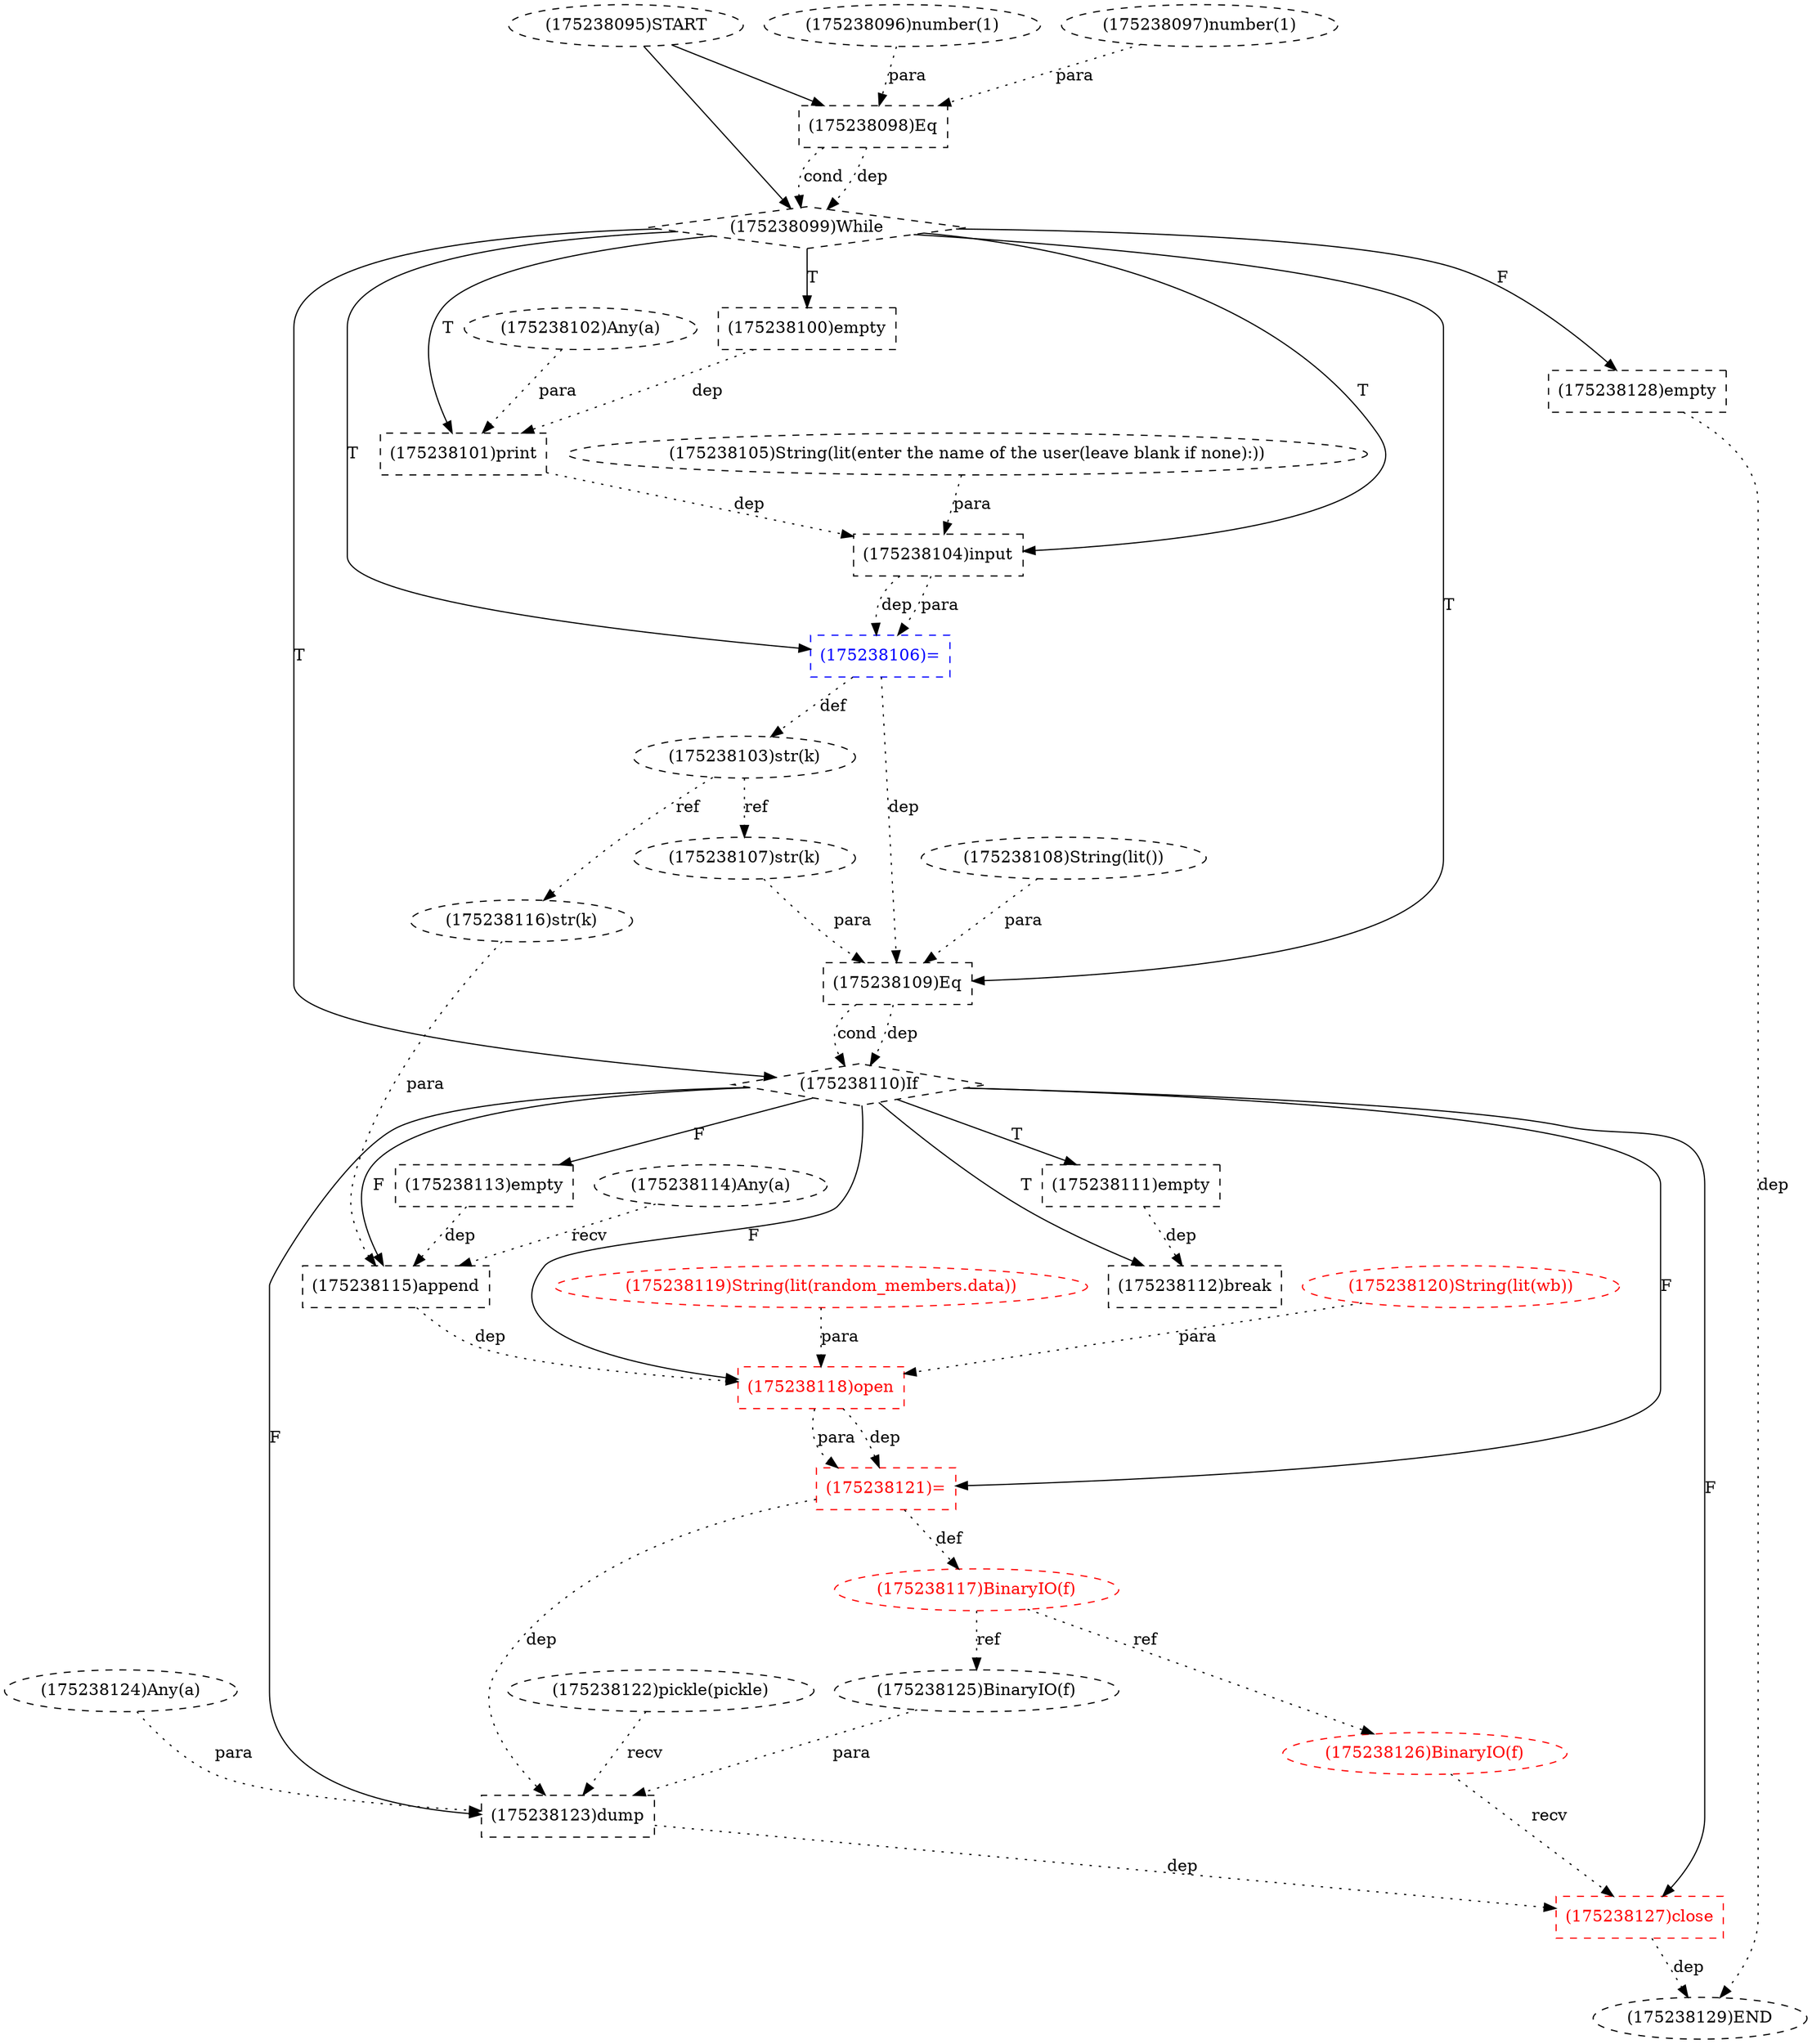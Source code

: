 digraph G {
1 [label="(175238122)pickle(pickle)" shape=ellipse style=dashed]
2 [label="(175238096)number(1)" shape=ellipse style=dashed]
3 [label="(175238112)break" shape=box style=dashed]
4 [label="(175238119)String(lit(random_members.data))" shape=ellipse style=dashed color=red fontcolor=red]
5 [label="(175238118)open" shape=box style=dashed color=red fontcolor=red]
6 [label="(175238126)BinaryIO(f)" shape=ellipse style=dashed color=red fontcolor=red]
7 [label="(175238095)START" style=dashed]
8 [label="(175238107)str(k)" shape=ellipse style=dashed]
9 [label="(175238120)String(lit(wb))" shape=ellipse style=dashed color=red fontcolor=red]
10 [label="(175238106)=" shape=box style=dashed color=blue fontcolor=blue]
11 [label="(175238101)print" shape=box style=dashed]
12 [label="(175238097)number(1)" shape=ellipse style=dashed]
13 [label="(175238116)str(k)" shape=ellipse style=dashed]
14 [label="(175238117)BinaryIO(f)" shape=ellipse style=dashed color=red fontcolor=red]
15 [label="(175238098)Eq" shape=box style=dashed]
16 [label="(175238102)Any(a)" shape=ellipse style=dashed]
17 [label="(175238105)String(lit(enter the name of the user(leave blank if none):))" shape=ellipse style=dashed]
18 [label="(175238127)close" shape=box style=dashed color=red fontcolor=red]
19 [label="(175238108)String(lit())" shape=ellipse style=dashed]
20 [label="(175238100)empty" shape=box style=dashed]
21 [label="(175238113)empty" shape=box style=dashed]
22 [label="(175238111)empty" shape=box style=dashed]
23 [label="(175238103)str(k)" shape=ellipse style=dashed]
24 [label="(175238124)Any(a)" shape=ellipse style=dashed]
25 [label="(175238109)Eq" shape=box style=dashed]
26 [label="(175238125)BinaryIO(f)" shape=ellipse style=dashed]
27 [label="(175238121)=" shape=box style=dashed color=red fontcolor=red]
28 [label="(175238099)While" shape=diamond style=dashed]
29 [label="(175238128)empty" shape=box style=dashed]
30 [label="(175238104)input" shape=box style=dashed]
31 [label="(175238129)END" style=dashed]
32 [label="(175238114)Any(a)" shape=ellipse style=dashed]
33 [label="(175238110)If" shape=diamond style=dashed]
34 [label="(175238115)append" shape=box style=dashed]
35 [label="(175238123)dump" shape=box style=dashed]
33 -> 3 [label="T"];
22 -> 3 [label="dep" style=dotted];
33 -> 5 [label="F"];
4 -> 5 [label="para" style=dotted];
9 -> 5 [label="para" style=dotted];
34 -> 5 [label="dep" style=dotted];
14 -> 6 [label="ref" style=dotted];
23 -> 8 [label="ref" style=dotted];
28 -> 10 [label="T"];
30 -> 10 [label="dep" style=dotted];
30 -> 10 [label="para" style=dotted];
28 -> 11 [label="T"];
16 -> 11 [label="para" style=dotted];
20 -> 11 [label="dep" style=dotted];
23 -> 13 [label="ref" style=dotted];
27 -> 14 [label="def" style=dotted];
7 -> 15 [label="" style=solid];
2 -> 15 [label="para" style=dotted];
12 -> 15 [label="para" style=dotted];
33 -> 18 [label="F"];
6 -> 18 [label="recv" style=dotted];
35 -> 18 [label="dep" style=dotted];
28 -> 20 [label="T"];
33 -> 21 [label="F"];
33 -> 22 [label="T"];
10 -> 23 [label="def" style=dotted];
28 -> 25 [label="T"];
8 -> 25 [label="para" style=dotted];
19 -> 25 [label="para" style=dotted];
10 -> 25 [label="dep" style=dotted];
14 -> 26 [label="ref" style=dotted];
33 -> 27 [label="F"];
5 -> 27 [label="dep" style=dotted];
5 -> 27 [label="para" style=dotted];
7 -> 28 [label="" style=solid];
15 -> 28 [label="dep" style=dotted];
15 -> 28 [label="cond" style=dotted];
28 -> 29 [label="F"];
28 -> 30 [label="T"];
17 -> 30 [label="para" style=dotted];
11 -> 30 [label="dep" style=dotted];
29 -> 31 [label="dep" style=dotted];
18 -> 31 [label="dep" style=dotted];
28 -> 33 [label="T"];
25 -> 33 [label="dep" style=dotted];
25 -> 33 [label="cond" style=dotted];
33 -> 34 [label="F"];
32 -> 34 [label="recv" style=dotted];
13 -> 34 [label="para" style=dotted];
21 -> 34 [label="dep" style=dotted];
33 -> 35 [label="F"];
1 -> 35 [label="recv" style=dotted];
24 -> 35 [label="para" style=dotted];
26 -> 35 [label="para" style=dotted];
27 -> 35 [label="dep" style=dotted];
}
